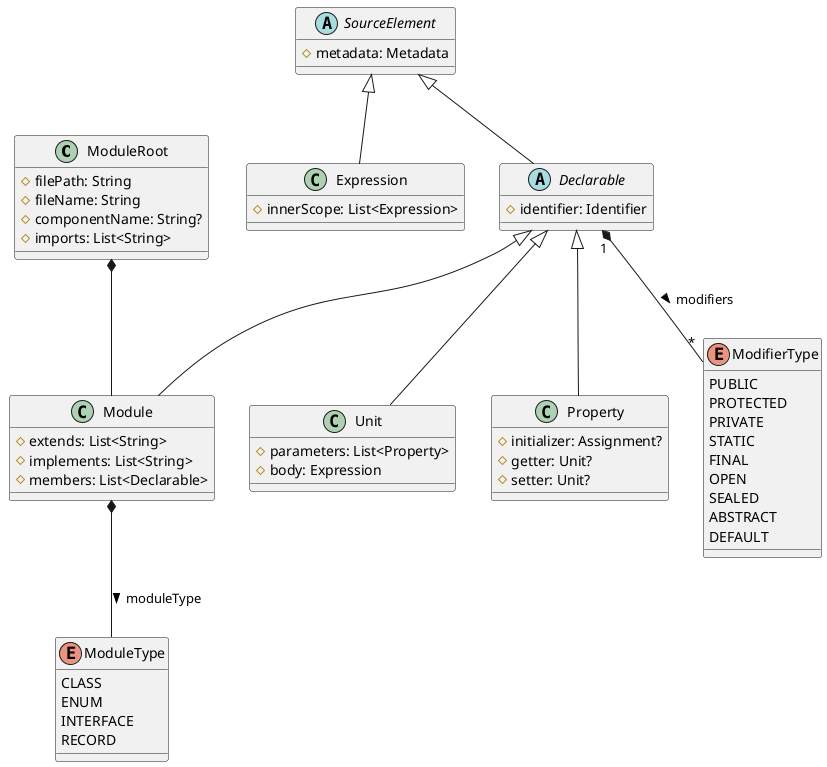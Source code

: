 @startuml
class ModuleRoot
abstract class SourceElement
class Module
class Unit
class Property
class Expression
abstract class Declarable

enum ModuleType {
    CLASS
    ENUM
    INTERFACE
    RECORD
}

enum ModifierType {
    PUBLIC
    PROTECTED
    PRIVATE
    STATIC
    FINAL
    OPEN
    SEALED
    ABSTRACT
    DEFAULT
}


ModuleRoot : # filePath: String
ModuleRoot : # fileName: String
ModuleRoot : # componentName: String?
ModuleRoot : # imports: List<String>
ModuleRoot *-- Module

SourceElement : # metadata: Metadata

SourceElement <|-- Declarable
SourceElement <|-- Expression

Declarable : # identifier: Identifier
Declarable "1" *-- "*" ModifierType : modifiers >

Declarable <|-- Module
Declarable <|-- Unit
Declarable <|-- Property

Module : # extends: List<String>
Module : # implements: List<String>
Module : # members: List<Declarable>
Module *-- ModuleType : moduleType >

Unit : # parameters: List<Property>
Unit : # body: Expression

Property : # initializer: Assignment?
Property : # getter: Unit?
Property : # setter: Unit?

Expression : # innerScope: List<Expression>

@enduml